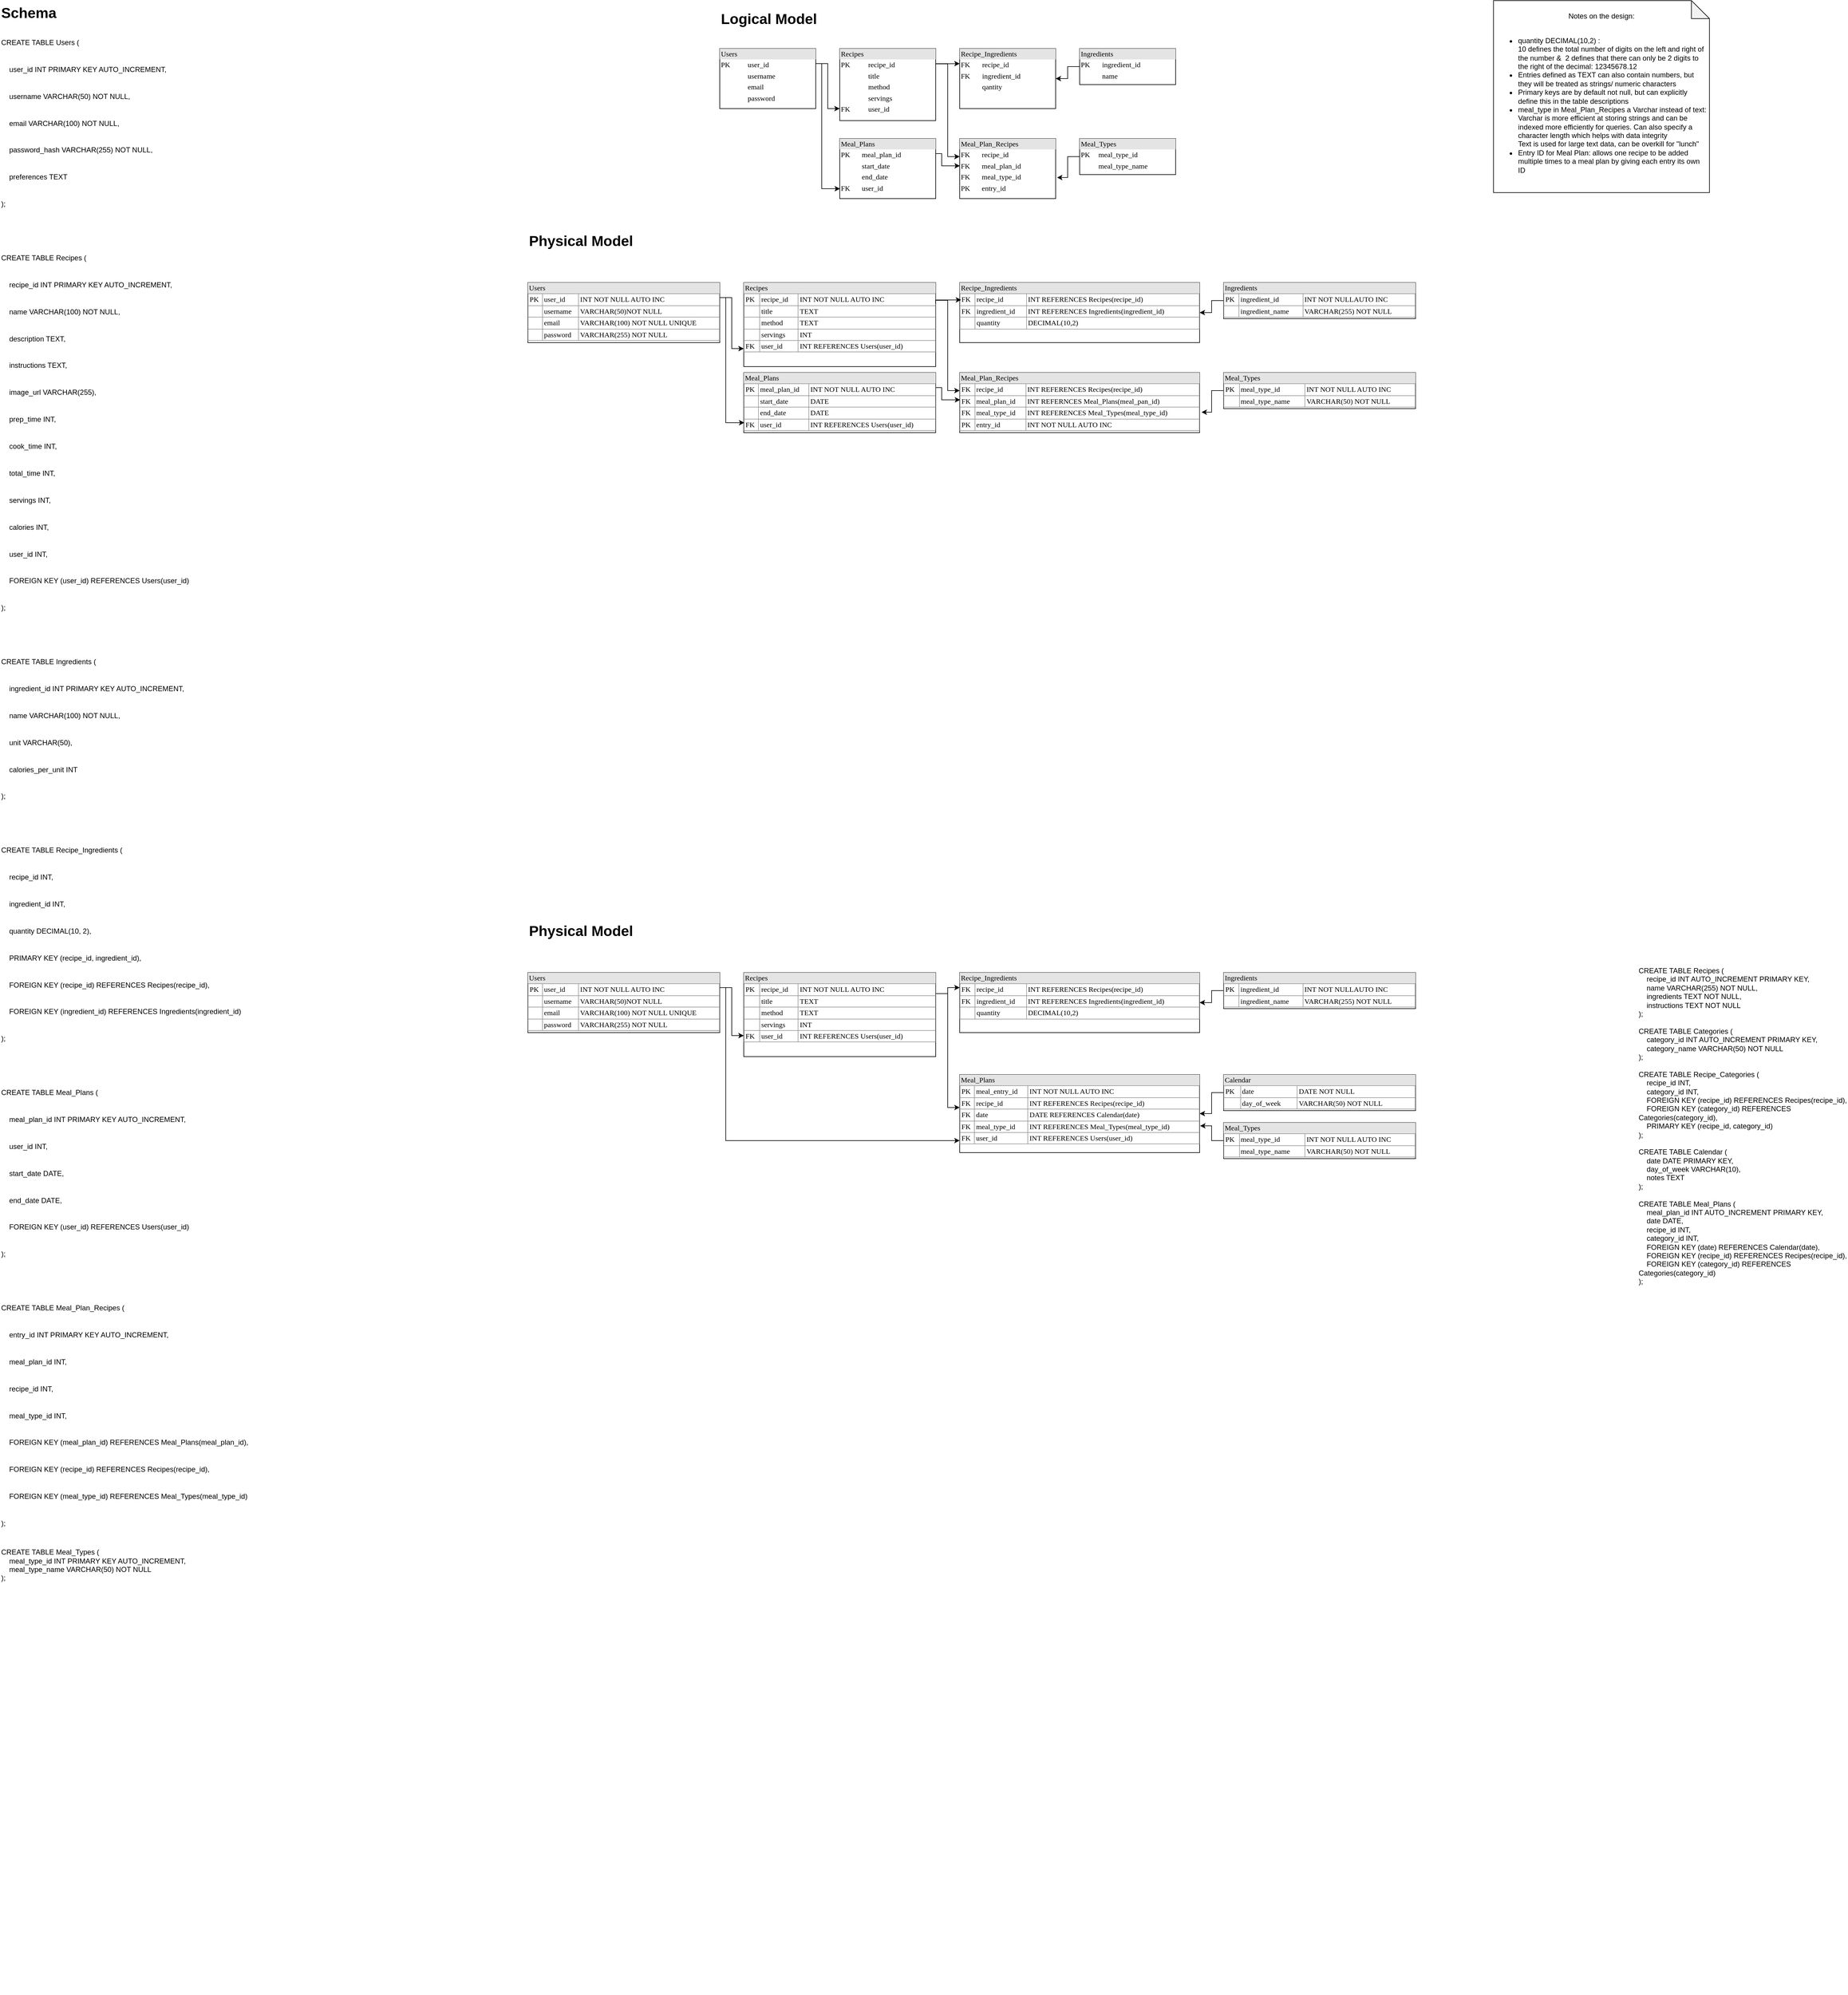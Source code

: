 <mxfile version="24.7.14">
  <diagram name="Page-1" id="2ca16b54-16f6-2749-3443-fa8db7711227">
    <mxGraphModel dx="3967" dy="388" grid="1" gridSize="10" guides="1" tooltips="1" connect="1" arrows="1" fold="1" page="1" pageScale="1" pageWidth="1100" pageHeight="850" background="none" math="0" shadow="0">
      <root>
        <mxCell id="0" />
        <mxCell id="1" parent="0" />
        <mxCell id="wtmebo2whuAZ_JlEVLNp-1" value="&lt;div style=&quot;box-sizing: border-box ; width: 100% ; background: #e4e4e4 ; padding: 2px&quot;&gt;Users&lt;/div&gt;&lt;table style=&quot;width: 100% ; font-size: 1em&quot; cellpadding=&quot;2&quot; cellspacing=&quot;0&quot;&gt;&lt;tbody&gt;&lt;tr&gt;&lt;td&gt;PK&lt;/td&gt;&lt;td&gt;user_id&lt;/td&gt;&lt;/tr&gt;&lt;tr&gt;&lt;td&gt;&lt;br&gt;&lt;/td&gt;&lt;td&gt;username&lt;/td&gt;&lt;/tr&gt;&lt;tr&gt;&lt;td&gt;&lt;/td&gt;&lt;td&gt;email&lt;/td&gt;&lt;/tr&gt;&lt;tr&gt;&lt;td&gt;&lt;br&gt;&lt;/td&gt;&lt;td&gt;password&lt;br&gt;&lt;/td&gt;&lt;/tr&gt;&lt;/tbody&gt;&lt;/table&gt;" style="verticalAlign=top;align=left;overflow=fill;html=1;rounded=0;shadow=0;comic=0;labelBackgroundColor=none;strokeWidth=1;fontFamily=Verdana;fontSize=12" parent="1" vertex="1">
          <mxGeometry x="160" y="970" width="160" height="100" as="geometry" />
        </mxCell>
        <mxCell id="wtmebo2whuAZ_JlEVLNp-23" style="edgeStyle=orthogonalEdgeStyle;rounded=0;orthogonalLoop=1;jettySize=auto;html=1;exitX=0.999;exitY=0.21;exitDx=0;exitDy=0;entryX=0;entryY=0.25;entryDx=0;entryDy=0;exitPerimeter=0;" parent="1" source="wtmebo2whuAZ_JlEVLNp-2" target="wtmebo2whuAZ_JlEVLNp-19" edge="1">
          <mxGeometry relative="1" as="geometry" />
        </mxCell>
        <mxCell id="wtmebo2whuAZ_JlEVLNp-25" style="edgeStyle=orthogonalEdgeStyle;rounded=0;orthogonalLoop=1;jettySize=auto;html=1;exitX=0.996;exitY=0.211;exitDx=0;exitDy=0;entryX=0;entryY=0.3;entryDx=0;entryDy=0;entryPerimeter=0;exitPerimeter=0;" parent="1" source="wtmebo2whuAZ_JlEVLNp-2" target="wtmebo2whuAZ_JlEVLNp-20" edge="1">
          <mxGeometry relative="1" as="geometry">
            <mxPoint x="580" y="1000" as="targetPoint" />
            <Array as="points">
              <mxPoint x="540" y="995" />
              <mxPoint x="540" y="1150" />
            </Array>
          </mxGeometry>
        </mxCell>
        <mxCell id="wtmebo2whuAZ_JlEVLNp-2" value="&lt;div style=&quot;box-sizing: border-box ; width: 100% ; background: #e4e4e4 ; padding: 2px&quot;&gt;Recipes&lt;/div&gt;&lt;table style=&quot;width: 100% ; font-size: 1em&quot; cellpadding=&quot;2&quot; cellspacing=&quot;0&quot;&gt;&lt;tbody&gt;&lt;tr&gt;&lt;td&gt;PK&lt;/td&gt;&lt;td&gt;recipe_id&lt;/td&gt;&lt;/tr&gt;&lt;tr&gt;&lt;td&gt;&lt;br&gt;&lt;/td&gt;&lt;td&gt;title&lt;/td&gt;&lt;/tr&gt;&lt;tr&gt;&lt;td&gt;&lt;/td&gt;&lt;td&gt;method&lt;/td&gt;&lt;/tr&gt;&lt;tr&gt;&lt;td&gt;&lt;br&gt;&lt;/td&gt;&lt;td&gt;servings&lt;br&gt;&lt;/td&gt;&lt;/tr&gt;&lt;tr&gt;&lt;td&gt;FK&lt;/td&gt;&lt;td&gt;user_id&lt;/td&gt;&lt;/tr&gt;&lt;/tbody&gt;&lt;/table&gt;" style="verticalAlign=top;align=left;overflow=fill;html=1;rounded=0;shadow=0;comic=0;labelBackgroundColor=none;strokeWidth=1;fontFamily=Verdana;fontSize=12" parent="1" vertex="1">
          <mxGeometry x="360" y="970" width="160" height="120" as="geometry" />
        </mxCell>
        <mxCell id="wtmebo2whuAZ_JlEVLNp-17" value="&lt;div style=&quot;box-sizing: border-box ; width: 100% ; background: #e4e4e4 ; padding: 2px&quot;&gt;Meal_Plans&lt;/div&gt;&lt;table style=&quot;width: 100% ; font-size: 1em&quot; cellpadding=&quot;2&quot; cellspacing=&quot;0&quot;&gt;&lt;tbody&gt;&lt;tr&gt;&lt;td&gt;PK&lt;/td&gt;&lt;td&gt;meal_plan_id&lt;/td&gt;&lt;/tr&gt;&lt;tr&gt;&lt;td&gt;&lt;br&gt;&lt;/td&gt;&lt;td&gt;start_date&lt;/td&gt;&lt;/tr&gt;&lt;tr&gt;&lt;td&gt;&lt;/td&gt;&lt;td&gt;end_date&lt;/td&gt;&lt;/tr&gt;&lt;tr&gt;&lt;td&gt;FK&lt;/td&gt;&lt;td&gt;user_id&lt;/td&gt;&lt;/tr&gt;&lt;/tbody&gt;&lt;/table&gt;" style="verticalAlign=top;align=left;overflow=fill;html=1;rounded=0;shadow=0;comic=0;labelBackgroundColor=none;strokeWidth=1;fontFamily=Verdana;fontSize=12" parent="1" vertex="1">
          <mxGeometry x="360" y="1120" width="160" height="100" as="geometry" />
        </mxCell>
        <mxCell id="wtmebo2whuAZ_JlEVLNp-28" style="edgeStyle=orthogonalEdgeStyle;rounded=0;orthogonalLoop=1;jettySize=auto;html=1;exitX=0;exitY=0.5;exitDx=0;exitDy=0;entryX=1;entryY=0.5;entryDx=0;entryDy=0;" parent="1" source="wtmebo2whuAZ_JlEVLNp-18" target="wtmebo2whuAZ_JlEVLNp-19" edge="1">
          <mxGeometry relative="1" as="geometry" />
        </mxCell>
        <mxCell id="wtmebo2whuAZ_JlEVLNp-18" value="&lt;div style=&quot;box-sizing: border-box ; width: 100% ; background: #e4e4e4 ; padding: 2px&quot;&gt;Ingredients&lt;/div&gt;&lt;table style=&quot;width: 100% ; font-size: 1em&quot; cellpadding=&quot;2&quot; cellspacing=&quot;0&quot;&gt;&lt;tbody&gt;&lt;tr&gt;&lt;td&gt;PK&lt;/td&gt;&lt;td&gt;ingredient_id&lt;/td&gt;&lt;/tr&gt;&lt;tr&gt;&lt;td&gt;&lt;br&gt;&lt;/td&gt;&lt;td&gt;name&lt;/td&gt;&lt;/tr&gt;&lt;/tbody&gt;&lt;/table&gt;" style="verticalAlign=top;align=left;overflow=fill;html=1;rounded=0;shadow=0;comic=0;labelBackgroundColor=none;strokeWidth=1;fontFamily=Verdana;fontSize=12" parent="1" vertex="1">
          <mxGeometry x="760" y="970" width="160" height="60" as="geometry" />
        </mxCell>
        <mxCell id="wtmebo2whuAZ_JlEVLNp-19" value="&lt;div style=&quot;box-sizing: border-box ; width: 100% ; background: #e4e4e4 ; padding: 2px&quot;&gt;Recipe_Ingredients&lt;/div&gt;&lt;table style=&quot;width: 100% ; font-size: 1em&quot; cellpadding=&quot;2&quot; cellspacing=&quot;0&quot;&gt;&lt;tbody&gt;&lt;tr&gt;&lt;td&gt;FK&lt;/td&gt;&lt;td&gt;recipe_id&lt;/td&gt;&lt;/tr&gt;&lt;tr&gt;&lt;td&gt;FK&lt;/td&gt;&lt;td&gt;ingredient_id&lt;/td&gt;&lt;/tr&gt;&lt;tr&gt;&lt;td&gt;&lt;br&gt;&lt;/td&gt;&lt;td&gt;qantity&lt;/td&gt;&lt;/tr&gt;&lt;/tbody&gt;&lt;/table&gt;" style="verticalAlign=top;align=left;overflow=fill;html=1;rounded=0;shadow=0;comic=0;labelBackgroundColor=none;strokeWidth=1;fontFamily=Verdana;fontSize=12" parent="1" vertex="1">
          <mxGeometry x="560" y="970" width="160" height="100" as="geometry" />
        </mxCell>
        <mxCell id="wtmebo2whuAZ_JlEVLNp-20" value="&lt;div style=&quot;box-sizing: border-box ; width: 100% ; background: #e4e4e4 ; padding: 2px&quot;&gt;Meal_Plan_Recipes&lt;/div&gt;&lt;table style=&quot;width: 100% ; font-size: 1em&quot; cellpadding=&quot;2&quot; cellspacing=&quot;0&quot;&gt;&lt;tbody&gt;&lt;tr&gt;&lt;td&gt;FK&lt;/td&gt;&lt;td&gt;recipe_id&lt;/td&gt;&lt;/tr&gt;&lt;tr&gt;&lt;td&gt;FK&lt;/td&gt;&lt;td&gt;meal_plan_id&lt;/td&gt;&lt;/tr&gt;&lt;tr&gt;&lt;td&gt;FK&lt;/td&gt;&lt;td&gt;meal_type_id&lt;/td&gt;&lt;/tr&gt;&lt;tr&gt;&lt;td&gt;PK&lt;/td&gt;&lt;td&gt;entry_id&lt;/td&gt;&lt;/tr&gt;&lt;/tbody&gt;&lt;/table&gt;" style="verticalAlign=top;align=left;overflow=fill;html=1;rounded=0;shadow=0;comic=0;labelBackgroundColor=none;strokeWidth=1;fontFamily=Verdana;fontSize=12" parent="1" vertex="1">
          <mxGeometry x="560" y="1120" width="160" height="100" as="geometry" />
        </mxCell>
        <mxCell id="wtmebo2whuAZ_JlEVLNp-21" style="edgeStyle=orthogonalEdgeStyle;rounded=0;orthogonalLoop=1;jettySize=auto;html=1;exitX=1;exitY=0.25;exitDx=0;exitDy=0;entryX=0;entryY=0.833;entryDx=0;entryDy=0;entryPerimeter=0;" parent="1" source="wtmebo2whuAZ_JlEVLNp-1" target="wtmebo2whuAZ_JlEVLNp-2" edge="1">
          <mxGeometry relative="1" as="geometry" />
        </mxCell>
        <mxCell id="wtmebo2whuAZ_JlEVLNp-22" style="edgeStyle=orthogonalEdgeStyle;rounded=0;orthogonalLoop=1;jettySize=auto;html=1;exitX=1;exitY=0.25;exitDx=0;exitDy=0;entryX=0.003;entryY=0.835;entryDx=0;entryDy=0;entryPerimeter=0;" parent="1" source="wtmebo2whuAZ_JlEVLNp-1" target="wtmebo2whuAZ_JlEVLNp-17" edge="1">
          <mxGeometry relative="1" as="geometry">
            <Array as="points">
              <mxPoint x="330" y="995" />
              <mxPoint x="330" y="1204" />
            </Array>
          </mxGeometry>
        </mxCell>
        <mxCell id="wtmebo2whuAZ_JlEVLNp-26" style="edgeStyle=orthogonalEdgeStyle;rounded=0;orthogonalLoop=1;jettySize=auto;html=1;exitX=1;exitY=0.25;exitDx=0;exitDy=0;entryX=0.002;entryY=0.454;entryDx=0;entryDy=0;entryPerimeter=0;" parent="1" source="wtmebo2whuAZ_JlEVLNp-17" target="wtmebo2whuAZ_JlEVLNp-20" edge="1">
          <mxGeometry relative="1" as="geometry">
            <Array as="points">
              <mxPoint x="530" y="1145" />
              <mxPoint x="530" y="1165" />
            </Array>
          </mxGeometry>
        </mxCell>
        <mxCell id="wtmebo2whuAZ_JlEVLNp-29" value="&lt;div style=&quot;box-sizing: border-box ; width: 100% ; background: #e4e4e4 ; padding: 2px&quot;&gt;Users&lt;/div&gt;&lt;table border=&quot;1&quot; style=&quot;width: 100%; font-size: 1em; border: 1px solid rgb(153, 153, 153); border-collapse: collapse;&quot; cellpadding=&quot;2&quot; cellspacing=&quot;0&quot;&gt;&lt;tbody&gt;&lt;tr&gt;&lt;td&gt;PK&lt;/td&gt;&lt;td&gt;user_id&lt;/td&gt;&lt;td&gt;INT NOT NULL AUTO INC&lt;/td&gt;&lt;/tr&gt;&lt;tr&gt;&lt;td&gt;&lt;br&gt;&lt;/td&gt;&lt;td&gt;username&lt;/td&gt;&lt;td&gt;VARCHAR(50)NOT NULL&lt;/td&gt;&lt;/tr&gt;&lt;tr&gt;&lt;td&gt;&lt;/td&gt;&lt;td&gt;email&lt;/td&gt;&lt;td&gt;VARCHAR(100) NOT NULL UNIQUE&lt;/td&gt;&lt;/tr&gt;&lt;tr&gt;&lt;td&gt;&lt;br&gt;&lt;/td&gt;&lt;td&gt;password&lt;br&gt;&lt;/td&gt;&lt;td&gt;VARCHAR(255) NOT NULL&lt;/td&gt;&lt;/tr&gt;&lt;/tbody&gt;&lt;/table&gt;" style="verticalAlign=top;align=left;overflow=fill;html=1;rounded=0;shadow=0;comic=0;labelBackgroundColor=none;strokeWidth=1;fontFamily=Verdana;fontSize=12" parent="1" vertex="1">
          <mxGeometry x="-160" y="1360" width="320" height="100" as="geometry" />
        </mxCell>
        <mxCell id="wtmebo2whuAZ_JlEVLNp-31" style="edgeStyle=orthogonalEdgeStyle;rounded=0;orthogonalLoop=1;jettySize=auto;html=1;exitX=0.996;exitY=0.211;exitDx=0;exitDy=0;entryX=0;entryY=0.3;entryDx=0;entryDy=0;entryPerimeter=0;exitPerimeter=0;" parent="1" source="wtmebo2whuAZ_JlEVLNp-32" target="wtmebo2whuAZ_JlEVLNp-37" edge="1">
          <mxGeometry relative="1" as="geometry">
            <mxPoint x="580" y="1390" as="targetPoint" />
            <Array as="points">
              <mxPoint x="540" y="1389" />
              <mxPoint x="540" y="1540" />
            </Array>
          </mxGeometry>
        </mxCell>
        <mxCell id="wtmebo2whuAZ_JlEVLNp-32" value="&lt;div style=&quot;box-sizing: border-box ; width: 100% ; background: #e4e4e4 ; padding: 2px&quot;&gt;Recipes&lt;/div&gt;&lt;table border=&quot;1&quot; style=&quot;width: 100%; font-size: 1em; border: 1px solid rgb(153, 153, 153); border-collapse: collapse;&quot; cellpadding=&quot;2&quot; cellspacing=&quot;0&quot;&gt;&lt;tbody&gt;&lt;tr&gt;&lt;td&gt;PK&lt;/td&gt;&lt;td&gt;recipe_id&lt;/td&gt;&lt;td&gt;INT NOT NULL AUTO INC&lt;/td&gt;&lt;/tr&gt;&lt;tr&gt;&lt;td&gt;&lt;br&gt;&lt;/td&gt;&lt;td&gt;title&lt;/td&gt;&lt;td&gt;TEXT&lt;/td&gt;&lt;/tr&gt;&lt;tr&gt;&lt;td&gt;&lt;/td&gt;&lt;td&gt;method&lt;/td&gt;&lt;td&gt;TEXT&lt;/td&gt;&lt;/tr&gt;&lt;tr&gt;&lt;td&gt;&lt;br&gt;&lt;/td&gt;&lt;td&gt;servings&lt;br&gt;&lt;/td&gt;&lt;td&gt;INT&lt;/td&gt;&lt;/tr&gt;&lt;tr&gt;&lt;td&gt;FK&lt;/td&gt;&lt;td&gt;user_id&lt;/td&gt;&lt;td&gt;INT REFERENCES Users(user_id)&lt;/td&gt;&lt;/tr&gt;&lt;/tbody&gt;&lt;/table&gt;" style="verticalAlign=top;align=left;overflow=fill;html=1;rounded=0;shadow=0;comic=0;labelBackgroundColor=none;strokeWidth=1;fontFamily=Verdana;fontSize=12" parent="1" vertex="1">
          <mxGeometry x="200" y="1360" width="320" height="140" as="geometry" />
        </mxCell>
        <mxCell id="wtmebo2whuAZ_JlEVLNp-33" value="&lt;div style=&quot;box-sizing: border-box ; width: 100% ; background: #e4e4e4 ; padding: 2px&quot;&gt;Meal_Plans&lt;/div&gt;&lt;table border=&quot;1&quot; style=&quot;width: 100%; font-size: 1em; border: 1px solid rgb(153, 153, 153); border-collapse: collapse;&quot; cellpadding=&quot;2&quot; cellspacing=&quot;0&quot;&gt;&lt;tbody&gt;&lt;tr&gt;&lt;td&gt;PK&lt;/td&gt;&lt;td&gt;meal_plan_id&lt;/td&gt;&lt;td&gt;INT NOT NULL AUTO INC&lt;/td&gt;&lt;/tr&gt;&lt;tr&gt;&lt;td&gt;&lt;br&gt;&lt;/td&gt;&lt;td&gt;start_date&lt;/td&gt;&lt;td&gt;DATE&lt;/td&gt;&lt;/tr&gt;&lt;tr&gt;&lt;td&gt;&lt;/td&gt;&lt;td&gt;end_date&lt;/td&gt;&lt;td&gt;DATE&lt;/td&gt;&lt;/tr&gt;&lt;tr&gt;&lt;td&gt;FK&lt;/td&gt;&lt;td&gt;user_id&lt;/td&gt;&lt;td&gt;INT REFERENCES Users(user_id)&lt;br&gt;&lt;/td&gt;&lt;/tr&gt;&lt;/tbody&gt;&lt;/table&gt;" style="verticalAlign=top;align=left;overflow=fill;html=1;rounded=0;shadow=0;comic=0;labelBackgroundColor=none;strokeWidth=1;fontFamily=Verdana;fontSize=12" parent="1" vertex="1">
          <mxGeometry x="200" y="1510" width="320" height="100" as="geometry" />
        </mxCell>
        <mxCell id="wtmebo2whuAZ_JlEVLNp-34" style="edgeStyle=orthogonalEdgeStyle;rounded=0;orthogonalLoop=1;jettySize=auto;html=1;exitX=0;exitY=0.5;exitDx=0;exitDy=0;entryX=1;entryY=0.5;entryDx=0;entryDy=0;" parent="1" source="wtmebo2whuAZ_JlEVLNp-35" target="wtmebo2whuAZ_JlEVLNp-36" edge="1">
          <mxGeometry relative="1" as="geometry" />
        </mxCell>
        <mxCell id="wtmebo2whuAZ_JlEVLNp-35" value="&lt;div style=&quot;box-sizing: border-box ; width: 100% ; background: #e4e4e4 ; padding: 2px&quot;&gt;Ingredients&lt;/div&gt;&lt;table border=&quot;1&quot; style=&quot;width: 100%; font-size: 1em; border: 1px solid rgb(153, 153, 153); border-collapse: collapse;&quot; cellpadding=&quot;2&quot; cellspacing=&quot;0&quot;&gt;&lt;tbody&gt;&lt;tr&gt;&lt;td&gt;PK&lt;/td&gt;&lt;td&gt;ingredient_id&lt;/td&gt;&lt;td&gt;INT NOT NULLAUTO INC&lt;/td&gt;&lt;/tr&gt;&lt;tr&gt;&lt;td&gt;&lt;br&gt;&lt;/td&gt;&lt;td&gt;ingredient_name&lt;/td&gt;&lt;td&gt;VARCHAR(255) NOT NULL&lt;/td&gt;&lt;/tr&gt;&lt;/tbody&gt;&lt;/table&gt;" style="verticalAlign=top;align=left;overflow=fill;html=1;rounded=0;shadow=0;comic=0;labelBackgroundColor=none;strokeWidth=1;fontFamily=Verdana;fontSize=12" parent="1" vertex="1">
          <mxGeometry x="1000" y="1360" width="320" height="60" as="geometry" />
        </mxCell>
        <mxCell id="wtmebo2whuAZ_JlEVLNp-36" value="&lt;div style=&quot;box-sizing: border-box ; width: 100% ; background: #e4e4e4 ; padding: 2px&quot;&gt;Recipe_Ingredients&lt;/div&gt;&lt;table border=&quot;1&quot; style=&quot;width: 100%; font-size: 1em; border: 1px solid rgb(153, 153, 153); border-collapse: collapse;&quot; cellpadding=&quot;2&quot; cellspacing=&quot;0&quot;&gt;&lt;tbody&gt;&lt;tr&gt;&lt;td&gt;FK&lt;/td&gt;&lt;td&gt;recipe_id&lt;/td&gt;&lt;td&gt;INT REFERENCES Recipes(recipe_id)&lt;/td&gt;&lt;/tr&gt;&lt;tr&gt;&lt;td&gt;FK&lt;/td&gt;&lt;td&gt;ingredient_id&lt;/td&gt;&lt;td&gt;INT REFERENCES Ingredients(ingredient_id)&lt;/td&gt;&lt;/tr&gt;&lt;tr&gt;&lt;td&gt;&lt;br&gt;&lt;/td&gt;&lt;td&gt;quantity&lt;/td&gt;&lt;td&gt;DECIMAL(10,2)&lt;/td&gt;&lt;/tr&gt;&lt;/tbody&gt;&lt;/table&gt;" style="verticalAlign=top;align=left;overflow=fill;html=1;rounded=0;shadow=0;comic=0;labelBackgroundColor=none;strokeWidth=1;fontFamily=Verdana;fontSize=12" parent="1" vertex="1">
          <mxGeometry x="560" y="1360" width="400" height="100" as="geometry" />
        </mxCell>
        <mxCell id="wtmebo2whuAZ_JlEVLNp-37" value="&lt;div style=&quot;box-sizing: border-box ; width: 100% ; background: #e4e4e4 ; padding: 2px&quot;&gt;Meal_Plan_Recipes&lt;/div&gt;&lt;table border=&quot;1&quot; style=&quot;width: 100%; font-size: 1em; border: 1px solid rgb(153, 153, 153); border-collapse: collapse;&quot; cellpadding=&quot;2&quot; cellspacing=&quot;0&quot;&gt;&lt;tbody&gt;&lt;tr&gt;&lt;td&gt;FK&lt;/td&gt;&lt;td&gt;recipe_id&lt;/td&gt;&lt;td&gt;INT REFERENCES Recipes(recipe_id)&lt;/td&gt;&lt;/tr&gt;&lt;tr&gt;&lt;td&gt;FK&lt;/td&gt;&lt;td&gt;meal_plan_id&lt;/td&gt;&lt;td&gt;INT REFERNCES Meal_Plans(meal_pan_id)&lt;/td&gt;&lt;/tr&gt;&lt;tr&gt;&lt;td&gt;FK&lt;/td&gt;&lt;td&gt;meal_type_id&lt;/td&gt;&lt;td&gt;INT REFERENCES Meal_Types(meal_type_id)&lt;/td&gt;&lt;/tr&gt;&lt;tr&gt;&lt;td&gt;PK&lt;/td&gt;&lt;td&gt;entry_id&lt;/td&gt;&lt;td&gt;INT NOT NULL AUTO INC&lt;/td&gt;&lt;/tr&gt;&lt;/tbody&gt;&lt;/table&gt;" style="verticalAlign=top;align=left;overflow=fill;html=1;rounded=0;shadow=0;comic=0;labelBackgroundColor=none;strokeWidth=1;fontFamily=Verdana;fontSize=12" parent="1" vertex="1">
          <mxGeometry x="560" y="1510" width="400" height="100" as="geometry" />
        </mxCell>
        <mxCell id="wtmebo2whuAZ_JlEVLNp-38" style="edgeStyle=orthogonalEdgeStyle;rounded=0;orthogonalLoop=1;jettySize=auto;html=1;exitX=1;exitY=0.25;exitDx=0;exitDy=0;" parent="1" source="wtmebo2whuAZ_JlEVLNp-29" target="wtmebo2whuAZ_JlEVLNp-32" edge="1">
          <mxGeometry relative="1" as="geometry">
            <Array as="points">
              <mxPoint x="180" y="1385" />
              <mxPoint x="180" y="1470" />
            </Array>
          </mxGeometry>
        </mxCell>
        <mxCell id="wtmebo2whuAZ_JlEVLNp-39" style="edgeStyle=orthogonalEdgeStyle;rounded=0;orthogonalLoop=1;jettySize=auto;html=1;exitX=1;exitY=0.25;exitDx=0;exitDy=0;entryX=0.003;entryY=0.835;entryDx=0;entryDy=0;entryPerimeter=0;" parent="1" source="wtmebo2whuAZ_JlEVLNp-29" target="wtmebo2whuAZ_JlEVLNp-33" edge="1">
          <mxGeometry relative="1" as="geometry">
            <Array as="points">
              <mxPoint x="170" y="1385" />
              <mxPoint x="170" y="1594" />
            </Array>
          </mxGeometry>
        </mxCell>
        <mxCell id="wtmebo2whuAZ_JlEVLNp-40" style="edgeStyle=orthogonalEdgeStyle;rounded=0;orthogonalLoop=1;jettySize=auto;html=1;exitX=1;exitY=0.25;exitDx=0;exitDy=0;entryX=0.002;entryY=0.454;entryDx=0;entryDy=0;entryPerimeter=0;" parent="1" source="wtmebo2whuAZ_JlEVLNp-33" target="wtmebo2whuAZ_JlEVLNp-37" edge="1">
          <mxGeometry relative="1" as="geometry">
            <Array as="points">
              <mxPoint x="530" y="1535" />
              <mxPoint x="530" y="1555" />
            </Array>
          </mxGeometry>
        </mxCell>
        <mxCell id="wtmebo2whuAZ_JlEVLNp-41" style="edgeStyle=orthogonalEdgeStyle;rounded=0;orthogonalLoop=1;jettySize=auto;html=1;exitX=1;exitY=0.25;exitDx=0;exitDy=0;entryX=0.006;entryY=0.288;entryDx=0;entryDy=0;entryPerimeter=0;" parent="1" source="wtmebo2whuAZ_JlEVLNp-32" target="wtmebo2whuAZ_JlEVLNp-36" edge="1">
          <mxGeometry relative="1" as="geometry">
            <Array as="points">
              <mxPoint x="520" y="1389" />
              <mxPoint x="540" y="1389" />
            </Array>
          </mxGeometry>
        </mxCell>
        <mxCell id="wtmebo2whuAZ_JlEVLNp-47" value="Notes on the design:&lt;div&gt;&lt;br&gt;&lt;div style=&quot;text-align: left;&quot;&gt;&lt;ul&gt;&lt;li&gt;quantity DECIMAL(10,2) : &lt;br&gt;10 defines the total number of digits on the left and right of the number &amp;amp;&amp;nbsp; 2 defines that there can only be 2 digits to the right of the decimal: 12345678.12&lt;/li&gt;&lt;li&gt;Entries defined as TEXT can also contain numbers, but they will be treated as strings/ numeric characters&lt;/li&gt;&lt;li&gt;Primary keys are by default not null, but can explicitly define this in the table descriptions&lt;/li&gt;&lt;li&gt;meal_type in Meal_Plan_Recipes a Varchar instead of text:&lt;br&gt;Varchar is more efficient at storing strings and can be indexed more efficiently for queries. Can also specify a character length which helps with data integrity&lt;br&gt;Text is used for large text data, can be overkill for &quot;lunch&quot;&lt;br&gt;&lt;/li&gt;&lt;li&gt;Entry ID for Meal Plan: allows one recipe to be added multiple times to a meal plan by giving each entry its own ID&lt;/li&gt;&lt;/ul&gt;&lt;/div&gt;&lt;/div&gt;" style="shape=note;whiteSpace=wrap;html=1;backgroundOutline=1;darkOpacity=0.05;" parent="1" vertex="1">
          <mxGeometry x="1450" y="890" width="360" height="320" as="geometry" />
        </mxCell>
        <mxCell id="wtmebo2whuAZ_JlEVLNp-48" value="&lt;div style=&quot;box-sizing: border-box ; width: 100% ; background: #e4e4e4 ; padding: 2px&quot;&gt;Meal_Types&lt;/div&gt;&lt;table border=&quot;1&quot; style=&quot;width: 100%; font-size: 1em; border: 1px solid rgb(153, 153, 153); border-collapse: collapse;&quot; cellpadding=&quot;2&quot; cellspacing=&quot;0&quot;&gt;&lt;tbody&gt;&lt;tr&gt;&lt;td&gt;PK&lt;/td&gt;&lt;td&gt;meal_type_id&lt;/td&gt;&lt;td&gt;INT NOT NULL AUTO INC&lt;/td&gt;&lt;/tr&gt;&lt;tr&gt;&lt;td&gt;&lt;br&gt;&lt;/td&gt;&lt;td&gt;meal_type_name&lt;/td&gt;&lt;td&gt;VARCHAR(50) NOT NULL&lt;/td&gt;&lt;/tr&gt;&lt;/tbody&gt;&lt;/table&gt;" style="verticalAlign=top;align=left;overflow=fill;html=1;rounded=0;shadow=0;comic=0;labelBackgroundColor=none;strokeWidth=1;fontFamily=Verdana;fontSize=12" parent="1" vertex="1">
          <mxGeometry x="1000" y="1510" width="320" height="60" as="geometry" />
        </mxCell>
        <mxCell id="wtmebo2whuAZ_JlEVLNp-49" value="&lt;div style=&quot;box-sizing: border-box ; width: 100% ; background: #e4e4e4 ; padding: 2px&quot;&gt;Meal_Types&lt;/div&gt;&lt;table style=&quot;width: 100% ; font-size: 1em&quot; cellpadding=&quot;2&quot; cellspacing=&quot;0&quot;&gt;&lt;tbody&gt;&lt;tr&gt;&lt;td&gt;PK&lt;/td&gt;&lt;td&gt;meal_type_id&lt;/td&gt;&lt;/tr&gt;&lt;tr&gt;&lt;td&gt;&lt;br&gt;&lt;/td&gt;&lt;td&gt;meal_type_name&lt;/td&gt;&lt;/tr&gt;&lt;/tbody&gt;&lt;/table&gt;" style="verticalAlign=top;align=left;overflow=fill;html=1;rounded=0;shadow=0;comic=0;labelBackgroundColor=none;strokeWidth=1;fontFamily=Verdana;fontSize=12" parent="1" vertex="1">
          <mxGeometry x="760" y="1120" width="160" height="60" as="geometry" />
        </mxCell>
        <mxCell id="wtmebo2whuAZ_JlEVLNp-50" style="edgeStyle=orthogonalEdgeStyle;rounded=0;orthogonalLoop=1;jettySize=auto;html=1;exitX=0;exitY=0.5;exitDx=0;exitDy=0;entryX=1.014;entryY=0.649;entryDx=0;entryDy=0;entryPerimeter=0;" parent="1" source="wtmebo2whuAZ_JlEVLNp-49" target="wtmebo2whuAZ_JlEVLNp-20" edge="1">
          <mxGeometry relative="1" as="geometry" />
        </mxCell>
        <mxCell id="wtmebo2whuAZ_JlEVLNp-51" style="edgeStyle=orthogonalEdgeStyle;rounded=0;orthogonalLoop=1;jettySize=auto;html=1;exitX=0;exitY=0.5;exitDx=0;exitDy=0;entryX=1.008;entryY=0.66;entryDx=0;entryDy=0;entryPerimeter=0;" parent="1" source="wtmebo2whuAZ_JlEVLNp-48" target="wtmebo2whuAZ_JlEVLNp-37" edge="1">
          <mxGeometry relative="1" as="geometry" />
        </mxCell>
        <mxCell id="wtmebo2whuAZ_JlEVLNp-52" value="&lt;h1 style=&quot;margin-top: 0px;&quot;&gt;Logical Model&lt;/h1&gt;" style="text;html=1;whiteSpace=wrap;overflow=hidden;rounded=0;" parent="1" vertex="1">
          <mxGeometry x="160" y="900" width="180" height="50" as="geometry" />
        </mxCell>
        <mxCell id="wtmebo2whuAZ_JlEVLNp-53" value="&lt;h1 style=&quot;margin-top: 0px;&quot;&gt;Physical Model&lt;/h1&gt;" style="text;html=1;whiteSpace=wrap;overflow=hidden;rounded=0;" parent="1" vertex="1">
          <mxGeometry x="-160" y="1270" width="180" height="50" as="geometry" />
        </mxCell>
        <mxCell id="wtmebo2whuAZ_JlEVLNp-54" value="&lt;h1 style=&quot;margin-top: 0px;&quot;&gt;&lt;span style=&quot;background-color: initial;&quot;&gt;Schema&lt;/span&gt;&lt;/h1&gt;&lt;h1 style=&quot;margin-top: 0px;&quot;&gt;&lt;span style=&quot;font-size: 12px; font-weight: 400;&quot;&gt;CREATE TABLE Users (&lt;/span&gt;&lt;/h1&gt;&lt;h1 style=&quot;margin-top: 0px;&quot;&gt;&lt;span style=&quot;font-size: 12px; font-weight: 400;&quot;&gt;&amp;nbsp; &amp;nbsp; user_id INT PRIMARY KEY AUTO_INCREMENT,&lt;/span&gt;&lt;/h1&gt;&lt;h1 style=&quot;margin-top: 0px;&quot;&gt;&lt;span style=&quot;font-size: 12px; font-weight: 400;&quot;&gt;&amp;nbsp; &amp;nbsp; username VARCHAR(50) NOT NULL,&lt;/span&gt;&lt;/h1&gt;&lt;h1 style=&quot;margin-top: 0px;&quot;&gt;&lt;span style=&quot;font-size: 12px; font-weight: 400;&quot;&gt;&amp;nbsp; &amp;nbsp; email VARCHAR(100) NOT NULL,&lt;/span&gt;&lt;/h1&gt;&lt;h1 style=&quot;margin-top: 0px;&quot;&gt;&lt;span style=&quot;font-size: 12px; font-weight: 400;&quot;&gt;&amp;nbsp; &amp;nbsp; password_hash VARCHAR(255) NOT NULL,&lt;/span&gt;&lt;/h1&gt;&lt;h1 style=&quot;margin-top: 0px;&quot;&gt;&lt;span style=&quot;font-size: 12px; font-weight: 400;&quot;&gt;&amp;nbsp; &amp;nbsp; preferences TEXT&lt;/span&gt;&lt;/h1&gt;&lt;h1 style=&quot;margin-top: 0px;&quot;&gt;&lt;span style=&quot;font-size: 12px; font-weight: 400;&quot;&gt;);&lt;/span&gt;&lt;/h1&gt;&lt;h1 style=&quot;margin-top: 0px;&quot;&gt;&lt;span style=&quot;font-size: 12px; font-weight: 400;&quot;&gt;&lt;br&gt;&lt;/span&gt;&lt;/h1&gt;&lt;h1 style=&quot;margin-top: 0px;&quot;&gt;&lt;span style=&quot;font-size: 12px; font-weight: 400;&quot;&gt;CREATE TABLE Recipes (&lt;/span&gt;&lt;/h1&gt;&lt;h1 style=&quot;margin-top: 0px;&quot;&gt;&lt;span style=&quot;font-size: 12px; font-weight: 400;&quot;&gt;&amp;nbsp; &amp;nbsp; recipe_id INT PRIMARY KEY AUTO_INCREMENT,&lt;/span&gt;&lt;/h1&gt;&lt;h1 style=&quot;margin-top: 0px;&quot;&gt;&lt;span style=&quot;font-size: 12px; font-weight: 400;&quot;&gt;&amp;nbsp; &amp;nbsp; name VARCHAR(100) NOT NULL,&lt;/span&gt;&lt;/h1&gt;&lt;h1 style=&quot;margin-top: 0px;&quot;&gt;&lt;span style=&quot;font-size: 12px; font-weight: 400;&quot;&gt;&amp;nbsp; &amp;nbsp; description TEXT,&lt;/span&gt;&lt;/h1&gt;&lt;h1 style=&quot;margin-top: 0px;&quot;&gt;&lt;span style=&quot;font-size: 12px; font-weight: 400;&quot;&gt;&amp;nbsp; &amp;nbsp; instructions TEXT,&lt;/span&gt;&lt;/h1&gt;&lt;h1 style=&quot;margin-top: 0px;&quot;&gt;&lt;span style=&quot;font-size: 12px; font-weight: 400;&quot;&gt;&amp;nbsp; &amp;nbsp; image_url VARCHAR(255),&lt;/span&gt;&lt;/h1&gt;&lt;h1 style=&quot;margin-top: 0px;&quot;&gt;&lt;span style=&quot;font-size: 12px; font-weight: 400;&quot;&gt;&amp;nbsp; &amp;nbsp; prep_time INT,&lt;/span&gt;&lt;/h1&gt;&lt;h1 style=&quot;margin-top: 0px;&quot;&gt;&lt;span style=&quot;font-size: 12px; font-weight: 400;&quot;&gt;&amp;nbsp; &amp;nbsp; cook_time INT,&lt;/span&gt;&lt;/h1&gt;&lt;h1 style=&quot;margin-top: 0px;&quot;&gt;&lt;span style=&quot;font-size: 12px; font-weight: 400;&quot;&gt;&amp;nbsp; &amp;nbsp; total_time INT,&lt;/span&gt;&lt;/h1&gt;&lt;h1 style=&quot;margin-top: 0px;&quot;&gt;&lt;span style=&quot;font-size: 12px; font-weight: 400;&quot;&gt;&amp;nbsp; &amp;nbsp; servings INT,&lt;/span&gt;&lt;/h1&gt;&lt;h1 style=&quot;margin-top: 0px;&quot;&gt;&lt;span style=&quot;font-size: 12px; font-weight: 400;&quot;&gt;&amp;nbsp; &amp;nbsp; calories INT,&lt;/span&gt;&lt;/h1&gt;&lt;h1 style=&quot;margin-top: 0px;&quot;&gt;&lt;span style=&quot;font-size: 12px; font-weight: 400;&quot;&gt;&amp;nbsp; &amp;nbsp; user_id INT,&lt;/span&gt;&lt;/h1&gt;&lt;h1 style=&quot;margin-top: 0px;&quot;&gt;&lt;span style=&quot;font-size: 12px; font-weight: 400;&quot;&gt;&amp;nbsp; &amp;nbsp; FOREIGN KEY (user_id) REFERENCES Users(user_id)&lt;/span&gt;&lt;/h1&gt;&lt;h1 style=&quot;margin-top: 0px;&quot;&gt;&lt;span style=&quot;font-size: 12px; font-weight: 400;&quot;&gt;);&lt;/span&gt;&lt;/h1&gt;&lt;h1 style=&quot;margin-top: 0px;&quot;&gt;&lt;span style=&quot;font-size: 12px; font-weight: 400;&quot;&gt;&lt;br&gt;&lt;/span&gt;&lt;/h1&gt;&lt;h1 style=&quot;margin-top: 0px;&quot;&gt;&lt;span style=&quot;font-size: 12px; font-weight: 400;&quot;&gt;CREATE TABLE Ingredients (&lt;/span&gt;&lt;/h1&gt;&lt;h1 style=&quot;margin-top: 0px;&quot;&gt;&lt;span style=&quot;font-size: 12px; font-weight: 400;&quot;&gt;&amp;nbsp; &amp;nbsp; ingredient_id INT PRIMARY KEY AUTO_INCREMENT,&lt;/span&gt;&lt;/h1&gt;&lt;h1 style=&quot;margin-top: 0px;&quot;&gt;&lt;span style=&quot;font-size: 12px; font-weight: 400;&quot;&gt;&amp;nbsp; &amp;nbsp; name VARCHAR(100) NOT NULL,&lt;/span&gt;&lt;/h1&gt;&lt;h1 style=&quot;margin-top: 0px;&quot;&gt;&lt;span style=&quot;font-size: 12px; font-weight: 400;&quot;&gt;&amp;nbsp; &amp;nbsp; unit VARCHAR(50),&lt;/span&gt;&lt;/h1&gt;&lt;h1 style=&quot;margin-top: 0px;&quot;&gt;&lt;span style=&quot;font-size: 12px; font-weight: 400;&quot;&gt;&amp;nbsp; &amp;nbsp; calories_per_unit INT&lt;/span&gt;&lt;/h1&gt;&lt;h1 style=&quot;margin-top: 0px;&quot;&gt;&lt;span style=&quot;font-size: 12px; font-weight: 400;&quot;&gt;);&lt;/span&gt;&lt;/h1&gt;&lt;h1 style=&quot;margin-top: 0px;&quot;&gt;&lt;span style=&quot;font-size: 12px; font-weight: 400;&quot;&gt;&lt;br&gt;&lt;/span&gt;&lt;/h1&gt;&lt;h1 style=&quot;margin-top: 0px;&quot;&gt;&lt;span style=&quot;font-size: 12px; font-weight: 400;&quot;&gt;CREATE TABLE Recipe_Ingredients (&lt;/span&gt;&lt;/h1&gt;&lt;h1 style=&quot;margin-top: 0px;&quot;&gt;&lt;span style=&quot;font-size: 12px; font-weight: 400;&quot;&gt;&amp;nbsp; &amp;nbsp; recipe_id INT,&lt;/span&gt;&lt;/h1&gt;&lt;h1 style=&quot;margin-top: 0px;&quot;&gt;&lt;span style=&quot;font-size: 12px; font-weight: 400;&quot;&gt;&amp;nbsp; &amp;nbsp; ingredient_id INT,&lt;/span&gt;&lt;/h1&gt;&lt;h1 style=&quot;margin-top: 0px;&quot;&gt;&lt;span style=&quot;font-size: 12px; font-weight: 400;&quot;&gt;&amp;nbsp; &amp;nbsp; quantity DECIMAL(10, 2),&lt;/span&gt;&lt;/h1&gt;&lt;h1 style=&quot;margin-top: 0px;&quot;&gt;&lt;span style=&quot;font-size: 12px; font-weight: 400;&quot;&gt;&amp;nbsp; &amp;nbsp; PRIMARY KEY (recipe_id, ingredient_id),&lt;/span&gt;&lt;/h1&gt;&lt;h1 style=&quot;margin-top: 0px;&quot;&gt;&lt;span style=&quot;font-size: 12px; font-weight: 400;&quot;&gt;&amp;nbsp; &amp;nbsp; FOREIGN KEY (recipe_id) REFERENCES Recipes(recipe_id),&lt;/span&gt;&lt;/h1&gt;&lt;h1 style=&quot;margin-top: 0px;&quot;&gt;&lt;span style=&quot;font-size: 12px; font-weight: 400;&quot;&gt;&amp;nbsp; &amp;nbsp; FOREIGN KEY (ingredient_id) REFERENCES Ingredients(ingredient_id)&lt;/span&gt;&lt;/h1&gt;&lt;h1 style=&quot;margin-top: 0px;&quot;&gt;&lt;span style=&quot;font-size: 12px; font-weight: 400;&quot;&gt;);&lt;/span&gt;&lt;/h1&gt;&lt;h1 style=&quot;margin-top: 0px;&quot;&gt;&lt;span style=&quot;font-size: 12px; font-weight: 400;&quot;&gt;&lt;br&gt;&lt;/span&gt;&lt;/h1&gt;&lt;h1 style=&quot;margin-top: 0px;&quot;&gt;&lt;span style=&quot;font-size: 12px; font-weight: 400;&quot;&gt;CREATE TABLE Meal_Plans (&lt;/span&gt;&lt;/h1&gt;&lt;h1 style=&quot;margin-top: 0px;&quot;&gt;&lt;span style=&quot;font-size: 12px; font-weight: 400;&quot;&gt;&amp;nbsp; &amp;nbsp; meal_plan_id INT PRIMARY KEY AUTO_INCREMENT,&lt;/span&gt;&lt;/h1&gt;&lt;h1 style=&quot;margin-top: 0px;&quot;&gt;&lt;span style=&quot;font-size: 12px; font-weight: 400;&quot;&gt;&amp;nbsp; &amp;nbsp; user_id INT,&lt;/span&gt;&lt;/h1&gt;&lt;h1 style=&quot;margin-top: 0px;&quot;&gt;&lt;span style=&quot;font-size: 12px; font-weight: 400;&quot;&gt;&amp;nbsp; &amp;nbsp; start_date DATE,&lt;/span&gt;&lt;/h1&gt;&lt;h1 style=&quot;margin-top: 0px;&quot;&gt;&lt;span style=&quot;font-size: 12px; font-weight: 400;&quot;&gt;&amp;nbsp; &amp;nbsp; end_date DATE,&lt;/span&gt;&lt;/h1&gt;&lt;h1 style=&quot;margin-top: 0px;&quot;&gt;&lt;span style=&quot;font-size: 12px; font-weight: 400;&quot;&gt;&amp;nbsp; &amp;nbsp; FOREIGN KEY (user_id) REFERENCES Users(user_id)&lt;/span&gt;&lt;/h1&gt;&lt;h1 style=&quot;margin-top: 0px;&quot;&gt;&lt;span style=&quot;font-size: 12px; font-weight: 400;&quot;&gt;);&lt;/span&gt;&lt;/h1&gt;&lt;h1 style=&quot;margin-top: 0px;&quot;&gt;&lt;span style=&quot;font-size: 12px; font-weight: 400;&quot;&gt;&lt;br&gt;&lt;/span&gt;&lt;/h1&gt;&lt;h1 style=&quot;margin-top: 0px;&quot;&gt;&lt;span style=&quot;font-size: 12px; font-weight: 400;&quot;&gt;CREATE TABLE Meal_Plan_Recipes (&lt;/span&gt;&lt;/h1&gt;&lt;h1 style=&quot;margin-top: 0px;&quot;&gt;&lt;span style=&quot;font-size: 12px; font-weight: 400;&quot;&gt;&amp;nbsp; &amp;nbsp; entry_id INT PRIMARY KEY AUTO_INCREMENT,&lt;/span&gt;&lt;/h1&gt;&lt;h1 style=&quot;margin-top: 0px;&quot;&gt;&lt;span style=&quot;font-size: 12px; font-weight: 400;&quot;&gt;&amp;nbsp; &amp;nbsp; meal_plan_id INT,&lt;/span&gt;&lt;/h1&gt;&lt;h1 style=&quot;margin-top: 0px;&quot;&gt;&lt;span style=&quot;font-size: 12px; font-weight: 400;&quot;&gt;&amp;nbsp; &amp;nbsp; recipe_id INT,&lt;/span&gt;&lt;/h1&gt;&lt;h1 style=&quot;margin-top: 0px;&quot;&gt;&lt;span style=&quot;font-size: 12px; font-weight: 400;&quot;&gt;&amp;nbsp; &amp;nbsp; meal_type_id INT,&lt;/span&gt;&lt;/h1&gt;&lt;h1 style=&quot;margin-top: 0px;&quot;&gt;&lt;span style=&quot;font-size: 12px; font-weight: 400;&quot;&gt;&amp;nbsp; &amp;nbsp; FOREIGN KEY (meal_plan_id) REFERENCES Meal_Plans(meal_plan_id),&lt;/span&gt;&lt;/h1&gt;&lt;h1 style=&quot;margin-top: 0px;&quot;&gt;&lt;span style=&quot;font-size: 12px; font-weight: 400;&quot;&gt;&amp;nbsp; &amp;nbsp; FOREIGN KEY (recipe_id) REFERENCES Recipes(recipe_id),&lt;/span&gt;&lt;/h1&gt;&lt;h1 style=&quot;margin-top: 0px;&quot;&gt;&lt;span style=&quot;font-size: 12px; font-weight: 400;&quot;&gt;&amp;nbsp; &amp;nbsp; FOREIGN KEY (meal_type_id) REFERENCES Meal_Types(meal_type_id)&lt;/span&gt;&lt;/h1&gt;&lt;h1 style=&quot;margin-top: 0px;&quot;&gt;&lt;span style=&quot;font-size: 12px; font-weight: 400;&quot;&gt;);&lt;/span&gt;&lt;/h1&gt;&lt;div&gt;&lt;br&gt;&lt;/div&gt;&lt;div&gt;&lt;div style=&quot;&quot;&gt;CREATE TABLE Meal_Types (&lt;/div&gt;&lt;div style=&quot;&quot;&gt;&amp;nbsp; &amp;nbsp; meal_type_id INT PRIMARY KEY AUTO_INCREMENT,&lt;/div&gt;&lt;div style=&quot;&quot;&gt;&amp;nbsp; &amp;nbsp; meal_type_name VARCHAR(50) NOT NULL&lt;/div&gt;&lt;div style=&quot;&quot;&gt;);&lt;/div&gt;&lt;div style=&quot;font-size: 12px; font-weight: 400;&quot;&gt;&lt;br&gt;&lt;/div&gt;&lt;/div&gt;&lt;div&gt;&lt;br&gt;&lt;/div&gt;" style="text;html=1;whiteSpace=wrap;overflow=hidden;rounded=0;" parent="1" vertex="1">
          <mxGeometry x="-1040" y="890" width="780" height="3320" as="geometry" />
        </mxCell>
        <mxCell id="7rayjc50aCRU9zW0Twzs-18" style="edgeStyle=orthogonalEdgeStyle;rounded=0;orthogonalLoop=1;jettySize=auto;html=1;exitX=1;exitY=0.25;exitDx=0;exitDy=0;entryX=0;entryY=0.75;entryDx=0;entryDy=0;" edge="1" parent="1" source="7rayjc50aCRU9zW0Twzs-1" target="7rayjc50aCRU9zW0Twzs-3">
          <mxGeometry relative="1" as="geometry" />
        </mxCell>
        <mxCell id="7rayjc50aCRU9zW0Twzs-1" value="&lt;div style=&quot;box-sizing: border-box ; width: 100% ; background: #e4e4e4 ; padding: 2px&quot;&gt;Users&lt;/div&gt;&lt;table border=&quot;1&quot; style=&quot;width: 100%; font-size: 1em; border: 1px solid rgb(153, 153, 153); border-collapse: collapse;&quot; cellpadding=&quot;2&quot; cellspacing=&quot;0&quot;&gt;&lt;tbody&gt;&lt;tr&gt;&lt;td&gt;PK&lt;/td&gt;&lt;td&gt;user_id&lt;/td&gt;&lt;td&gt;INT NOT NULL AUTO INC&lt;/td&gt;&lt;/tr&gt;&lt;tr&gt;&lt;td&gt;&lt;br&gt;&lt;/td&gt;&lt;td&gt;username&lt;/td&gt;&lt;td&gt;VARCHAR(50)NOT NULL&lt;/td&gt;&lt;/tr&gt;&lt;tr&gt;&lt;td&gt;&lt;/td&gt;&lt;td&gt;email&lt;/td&gt;&lt;td&gt;VARCHAR(100) NOT NULL UNIQUE&lt;/td&gt;&lt;/tr&gt;&lt;tr&gt;&lt;td&gt;&lt;br&gt;&lt;/td&gt;&lt;td&gt;password&lt;br&gt;&lt;/td&gt;&lt;td&gt;VARCHAR(255) NOT NULL&lt;/td&gt;&lt;/tr&gt;&lt;/tbody&gt;&lt;/table&gt;" style="verticalAlign=top;align=left;overflow=fill;html=1;rounded=0;shadow=0;comic=0;labelBackgroundColor=none;strokeWidth=1;fontFamily=Verdana;fontSize=12" vertex="1" parent="1">
          <mxGeometry x="-160" y="2510" width="320" height="100" as="geometry" />
        </mxCell>
        <mxCell id="7rayjc50aCRU9zW0Twzs-23" style="edgeStyle=orthogonalEdgeStyle;rounded=0;orthogonalLoop=1;jettySize=auto;html=1;exitX=1;exitY=0.25;exitDx=0;exitDy=0;entryX=0;entryY=0.25;entryDx=0;entryDy=0;" edge="1" parent="1" source="7rayjc50aCRU9zW0Twzs-3" target="7rayjc50aCRU9zW0Twzs-7">
          <mxGeometry relative="1" as="geometry">
            <Array as="points">
              <mxPoint x="540" y="2545" />
              <mxPoint x="540" y="2535" />
            </Array>
          </mxGeometry>
        </mxCell>
        <mxCell id="7rayjc50aCRU9zW0Twzs-3" value="&lt;div style=&quot;box-sizing: border-box ; width: 100% ; background: #e4e4e4 ; padding: 2px&quot;&gt;Recipes&lt;/div&gt;&lt;table border=&quot;1&quot; style=&quot;width: 100%; font-size: 1em; border: 1px solid rgb(153, 153, 153); border-collapse: collapse;&quot; cellpadding=&quot;2&quot; cellspacing=&quot;0&quot;&gt;&lt;tbody&gt;&lt;tr&gt;&lt;td&gt;PK&lt;/td&gt;&lt;td&gt;recipe_id&lt;/td&gt;&lt;td&gt;INT NOT NULL AUTO INC&lt;/td&gt;&lt;/tr&gt;&lt;tr&gt;&lt;td&gt;&lt;br&gt;&lt;/td&gt;&lt;td&gt;title&lt;/td&gt;&lt;td&gt;TEXT&lt;/td&gt;&lt;/tr&gt;&lt;tr&gt;&lt;td&gt;&lt;/td&gt;&lt;td&gt;method&lt;/td&gt;&lt;td&gt;TEXT&lt;/td&gt;&lt;/tr&gt;&lt;tr&gt;&lt;td&gt;&lt;br&gt;&lt;/td&gt;&lt;td&gt;servings&lt;br&gt;&lt;/td&gt;&lt;td&gt;INT&lt;/td&gt;&lt;/tr&gt;&lt;tr&gt;&lt;td&gt;FK&lt;/td&gt;&lt;td&gt;user_id&lt;/td&gt;&lt;td&gt;INT REFERENCES Users(user_id)&lt;/td&gt;&lt;/tr&gt;&lt;/tbody&gt;&lt;/table&gt;" style="verticalAlign=top;align=left;overflow=fill;html=1;rounded=0;shadow=0;comic=0;labelBackgroundColor=none;strokeWidth=1;fontFamily=Verdana;fontSize=12" vertex="1" parent="1">
          <mxGeometry x="200" y="2510" width="320" height="140" as="geometry" />
        </mxCell>
        <mxCell id="7rayjc50aCRU9zW0Twzs-4" value="&lt;div style=&quot;box-sizing: border-box ; width: 100% ; background: #e4e4e4 ; padding: 2px&quot;&gt;Meal_Plans&lt;/div&gt;&lt;table border=&quot;1&quot; style=&quot;width: 100%; font-size: 1em; border: 1px solid rgb(153, 153, 153); border-collapse: collapse;&quot; cellpadding=&quot;2&quot; cellspacing=&quot;0&quot;&gt;&lt;tbody&gt;&lt;tr&gt;&lt;td&gt;PK&lt;/td&gt;&lt;td&gt;meal_entry_id&lt;/td&gt;&lt;td&gt;INT NOT NULL AUTO INC&lt;/td&gt;&lt;/tr&gt;&lt;tr&gt;&lt;td&gt;FK&lt;/td&gt;&lt;td&gt;recipe_id&lt;/td&gt;&lt;td&gt;INT REFERENCES Recipes(recipe_id)&lt;/td&gt;&lt;/tr&gt;&lt;tr&gt;&lt;td&gt;FK&lt;/td&gt;&lt;td&gt;date&lt;/td&gt;&lt;td&gt;DATE REFERENCES Calendar(date)&lt;/td&gt;&lt;/tr&gt;&lt;tr&gt;&lt;td&gt;FK&lt;/td&gt;&lt;td&gt;meal_type_id&lt;/td&gt;&lt;td&gt;INT REFERENCES Meal_Types(meal_type_id)&lt;br&gt;&lt;/td&gt;&lt;/tr&gt;&lt;tr&gt;&lt;td&gt;FK&lt;/td&gt;&lt;td&gt;user_id&lt;/td&gt;&lt;td&gt;INT REFERENCES Users(user_id)&lt;br&gt;&lt;/td&gt;&lt;/tr&gt;&lt;/tbody&gt;&lt;/table&gt;" style="verticalAlign=top;align=left;overflow=fill;html=1;rounded=0;shadow=0;comic=0;labelBackgroundColor=none;strokeWidth=1;fontFamily=Verdana;fontSize=12" vertex="1" parent="1">
          <mxGeometry x="560" y="2680" width="400" height="130" as="geometry" />
        </mxCell>
        <mxCell id="7rayjc50aCRU9zW0Twzs-5" style="edgeStyle=orthogonalEdgeStyle;rounded=0;orthogonalLoop=1;jettySize=auto;html=1;exitX=0;exitY=0.5;exitDx=0;exitDy=0;entryX=1;entryY=0.5;entryDx=0;entryDy=0;" edge="1" parent="1" source="7rayjc50aCRU9zW0Twzs-6" target="7rayjc50aCRU9zW0Twzs-7">
          <mxGeometry relative="1" as="geometry" />
        </mxCell>
        <mxCell id="7rayjc50aCRU9zW0Twzs-6" value="&lt;div style=&quot;box-sizing: border-box ; width: 100% ; background: #e4e4e4 ; padding: 2px&quot;&gt;Ingredients&lt;/div&gt;&lt;table border=&quot;1&quot; style=&quot;width: 100%; font-size: 1em; border: 1px solid rgb(153, 153, 153); border-collapse: collapse;&quot; cellpadding=&quot;2&quot; cellspacing=&quot;0&quot;&gt;&lt;tbody&gt;&lt;tr&gt;&lt;td&gt;PK&lt;/td&gt;&lt;td&gt;ingredient_id&lt;/td&gt;&lt;td&gt;INT NOT NULLAUTO INC&lt;/td&gt;&lt;/tr&gt;&lt;tr&gt;&lt;td&gt;&lt;br&gt;&lt;/td&gt;&lt;td&gt;ingredient_name&lt;/td&gt;&lt;td&gt;VARCHAR(255) NOT NULL&lt;/td&gt;&lt;/tr&gt;&lt;/tbody&gt;&lt;/table&gt;" style="verticalAlign=top;align=left;overflow=fill;html=1;rounded=0;shadow=0;comic=0;labelBackgroundColor=none;strokeWidth=1;fontFamily=Verdana;fontSize=12" vertex="1" parent="1">
          <mxGeometry x="1000" y="2510" width="320" height="60" as="geometry" />
        </mxCell>
        <mxCell id="7rayjc50aCRU9zW0Twzs-7" value="&lt;div style=&quot;box-sizing: border-box ; width: 100% ; background: #e4e4e4 ; padding: 2px&quot;&gt;Recipe_Ingredients&lt;/div&gt;&lt;table border=&quot;1&quot; style=&quot;width: 100%; font-size: 1em; border: 1px solid rgb(153, 153, 153); border-collapse: collapse;&quot; cellpadding=&quot;2&quot; cellspacing=&quot;0&quot;&gt;&lt;tbody&gt;&lt;tr&gt;&lt;td&gt;FK&lt;/td&gt;&lt;td&gt;recipe_id&lt;/td&gt;&lt;td&gt;INT REFERENCES Recipes(recipe_id)&lt;/td&gt;&lt;/tr&gt;&lt;tr&gt;&lt;td&gt;FK&lt;/td&gt;&lt;td&gt;ingredient_id&lt;/td&gt;&lt;td&gt;INT REFERENCES Ingredients(ingredient_id)&lt;/td&gt;&lt;/tr&gt;&lt;tr&gt;&lt;td&gt;&lt;br&gt;&lt;/td&gt;&lt;td&gt;quantity&lt;/td&gt;&lt;td&gt;DECIMAL(10,2)&lt;/td&gt;&lt;/tr&gt;&lt;/tbody&gt;&lt;/table&gt;" style="verticalAlign=top;align=left;overflow=fill;html=1;rounded=0;shadow=0;comic=0;labelBackgroundColor=none;strokeWidth=1;fontFamily=Verdana;fontSize=12" vertex="1" parent="1">
          <mxGeometry x="560" y="2510" width="400" height="100" as="geometry" />
        </mxCell>
        <mxCell id="7rayjc50aCRU9zW0Twzs-13" value="&lt;div style=&quot;box-sizing: border-box ; width: 100% ; background: #e4e4e4 ; padding: 2px&quot;&gt;Meal_Types&lt;/div&gt;&lt;table border=&quot;1&quot; style=&quot;width: 100%; font-size: 1em; border: 1px solid rgb(153, 153, 153); border-collapse: collapse;&quot; cellpadding=&quot;2&quot; cellspacing=&quot;0&quot;&gt;&lt;tbody&gt;&lt;tr&gt;&lt;td&gt;PK&lt;/td&gt;&lt;td&gt;meal_type_id&lt;/td&gt;&lt;td&gt;INT NOT NULL AUTO INC&lt;/td&gt;&lt;/tr&gt;&lt;tr&gt;&lt;td&gt;&lt;br&gt;&lt;/td&gt;&lt;td&gt;meal_type_name&lt;/td&gt;&lt;td&gt;VARCHAR(50) NOT NULL&lt;/td&gt;&lt;/tr&gt;&lt;/tbody&gt;&lt;/table&gt;" style="verticalAlign=top;align=left;overflow=fill;html=1;rounded=0;shadow=0;comic=0;labelBackgroundColor=none;strokeWidth=1;fontFamily=Verdana;fontSize=12" vertex="1" parent="1">
          <mxGeometry x="1000" y="2760" width="320" height="60" as="geometry" />
        </mxCell>
        <mxCell id="7rayjc50aCRU9zW0Twzs-15" value="&lt;h1 style=&quot;margin-top: 0px;&quot;&gt;Physical Model&lt;/h1&gt;" style="text;html=1;whiteSpace=wrap;overflow=hidden;rounded=0;" vertex="1" parent="1">
          <mxGeometry x="-160" y="2420" width="180" height="50" as="geometry" />
        </mxCell>
        <mxCell id="7rayjc50aCRU9zW0Twzs-25" style="edgeStyle=orthogonalEdgeStyle;rounded=0;orthogonalLoop=1;jettySize=auto;html=1;exitX=0;exitY=0.5;exitDx=0;exitDy=0;entryX=1;entryY=0.5;entryDx=0;entryDy=0;" edge="1" parent="1" source="7rayjc50aCRU9zW0Twzs-16" target="7rayjc50aCRU9zW0Twzs-4">
          <mxGeometry relative="1" as="geometry" />
        </mxCell>
        <mxCell id="7rayjc50aCRU9zW0Twzs-16" value="&lt;div style=&quot;box-sizing: border-box ; width: 100% ; background: #e4e4e4 ; padding: 2px&quot;&gt;Calendar&lt;/div&gt;&lt;table border=&quot;1&quot; style=&quot;width: 100%; font-size: 1em; border: 1px solid rgb(153, 153, 153); border-collapse: collapse;&quot; cellpadding=&quot;2&quot; cellspacing=&quot;0&quot;&gt;&lt;tbody&gt;&lt;tr&gt;&lt;td&gt;PK&lt;/td&gt;&lt;td&gt;date&lt;/td&gt;&lt;td&gt;DATE NOT NULL&lt;/td&gt;&lt;/tr&gt;&lt;tr&gt;&lt;td&gt;&lt;br&gt;&lt;/td&gt;&lt;td&gt;day_of_week&lt;/td&gt;&lt;td&gt;VARCHAR(50) NOT NULL&lt;/td&gt;&lt;/tr&gt;&lt;/tbody&gt;&lt;/table&gt;" style="verticalAlign=top;align=left;overflow=fill;html=1;rounded=0;shadow=0;comic=0;labelBackgroundColor=none;strokeWidth=1;fontFamily=Verdana;fontSize=12" vertex="1" parent="1">
          <mxGeometry x="1000" y="2680" width="320" height="60" as="geometry" />
        </mxCell>
        <mxCell id="7rayjc50aCRU9zW0Twzs-19" style="edgeStyle=orthogonalEdgeStyle;rounded=0;orthogonalLoop=1;jettySize=auto;html=1;exitX=1;exitY=0.25;exitDx=0;exitDy=0;entryX=0;entryY=0.846;entryDx=0;entryDy=0;entryPerimeter=0;" edge="1" parent="1" source="7rayjc50aCRU9zW0Twzs-1" target="7rayjc50aCRU9zW0Twzs-4">
          <mxGeometry relative="1" as="geometry">
            <Array as="points">
              <mxPoint x="170" y="2535" />
              <mxPoint x="170" y="2790" />
            </Array>
          </mxGeometry>
        </mxCell>
        <mxCell id="7rayjc50aCRU9zW0Twzs-24" style="edgeStyle=orthogonalEdgeStyle;rounded=0;orthogonalLoop=1;jettySize=auto;html=1;exitX=1;exitY=0.25;exitDx=0;exitDy=0;entryX=0;entryY=0.422;entryDx=0;entryDy=0;entryPerimeter=0;" edge="1" parent="1" source="7rayjc50aCRU9zW0Twzs-3" target="7rayjc50aCRU9zW0Twzs-4">
          <mxGeometry relative="1" as="geometry" />
        </mxCell>
        <mxCell id="7rayjc50aCRU9zW0Twzs-26" style="edgeStyle=orthogonalEdgeStyle;rounded=0;orthogonalLoop=1;jettySize=auto;html=1;exitX=0;exitY=0.5;exitDx=0;exitDy=0;entryX=1.002;entryY=0.657;entryDx=0;entryDy=0;entryPerimeter=0;" edge="1" parent="1" source="7rayjc50aCRU9zW0Twzs-13" target="7rayjc50aCRU9zW0Twzs-4">
          <mxGeometry relative="1" as="geometry" />
        </mxCell>
        <mxCell id="7rayjc50aCRU9zW0Twzs-28" value="&lt;div&gt;CREATE TABLE Recipes (&lt;/div&gt;&lt;div&gt;&amp;nbsp; &amp;nbsp; recipe_id INT AUTO_INCREMENT PRIMARY KEY,&lt;/div&gt;&lt;div&gt;&amp;nbsp; &amp;nbsp; name VARCHAR(255) NOT NULL,&lt;/div&gt;&lt;div&gt;&amp;nbsp; &amp;nbsp; ingredients TEXT NOT NULL,&lt;/div&gt;&lt;div&gt;&amp;nbsp; &amp;nbsp; instructions TEXT NOT NULL&lt;/div&gt;&lt;div&gt;);&lt;/div&gt;&lt;div&gt;&lt;br&gt;&lt;/div&gt;&lt;div&gt;CREATE TABLE Categories (&lt;/div&gt;&lt;div&gt;&amp;nbsp; &amp;nbsp; category_id INT AUTO_INCREMENT PRIMARY KEY,&lt;/div&gt;&lt;div&gt;&amp;nbsp; &amp;nbsp; category_name VARCHAR(50) NOT NULL&lt;/div&gt;&lt;div&gt;);&lt;/div&gt;&lt;div&gt;&lt;br&gt;&lt;/div&gt;&lt;div&gt;CREATE TABLE Recipe_Categories (&lt;/div&gt;&lt;div&gt;&amp;nbsp; &amp;nbsp; recipe_id INT,&lt;/div&gt;&lt;div&gt;&amp;nbsp; &amp;nbsp; category_id INT,&lt;/div&gt;&lt;div&gt;&amp;nbsp; &amp;nbsp; FOREIGN KEY (recipe_id) REFERENCES Recipes(recipe_id),&lt;/div&gt;&lt;div&gt;&amp;nbsp; &amp;nbsp; FOREIGN KEY (category_id) REFERENCES Categories(category_id),&lt;/div&gt;&lt;div&gt;&amp;nbsp; &amp;nbsp; PRIMARY KEY (recipe_id, category_id)&lt;/div&gt;&lt;div&gt;);&lt;/div&gt;&lt;div&gt;&lt;br&gt;&lt;/div&gt;&lt;div&gt;CREATE TABLE Calendar (&lt;/div&gt;&lt;div&gt;&amp;nbsp; &amp;nbsp; date DATE PRIMARY KEY,&lt;/div&gt;&lt;div&gt;&amp;nbsp; &amp;nbsp; day_of_week VARCHAR(10),&lt;/div&gt;&lt;div&gt;&amp;nbsp; &amp;nbsp; notes TEXT&lt;/div&gt;&lt;div&gt;);&lt;/div&gt;&lt;div&gt;&lt;br&gt;&lt;/div&gt;&lt;div&gt;CREATE TABLE Meal_Plans (&lt;/div&gt;&lt;div&gt;&amp;nbsp; &amp;nbsp; meal_plan_id INT AUTO_INCREMENT PRIMARY KEY,&lt;/div&gt;&lt;div&gt;&amp;nbsp; &amp;nbsp; date DATE,&lt;/div&gt;&lt;div&gt;&amp;nbsp; &amp;nbsp; recipe_id INT,&lt;/div&gt;&lt;div&gt;&amp;nbsp; &amp;nbsp; category_id INT,&lt;/div&gt;&lt;div&gt;&amp;nbsp; &amp;nbsp; FOREIGN KEY (date) REFERENCES Calendar(date),&lt;/div&gt;&lt;div&gt;&amp;nbsp; &amp;nbsp; FOREIGN KEY (recipe_id) REFERENCES Recipes(recipe_id),&lt;/div&gt;&lt;div&gt;&amp;nbsp; &amp;nbsp; FOREIGN KEY (category_id) REFERENCES Categories(category_id)&lt;/div&gt;&lt;div&gt;);&lt;/div&gt;&lt;div&gt;&lt;br&gt;&lt;/div&gt;" style="text;html=1;align=left;verticalAlign=middle;whiteSpace=wrap;rounded=0;" vertex="1" parent="1">
          <mxGeometry x="1690" y="2450" width="350" height="645" as="geometry" />
        </mxCell>
      </root>
    </mxGraphModel>
  </diagram>
</mxfile>

